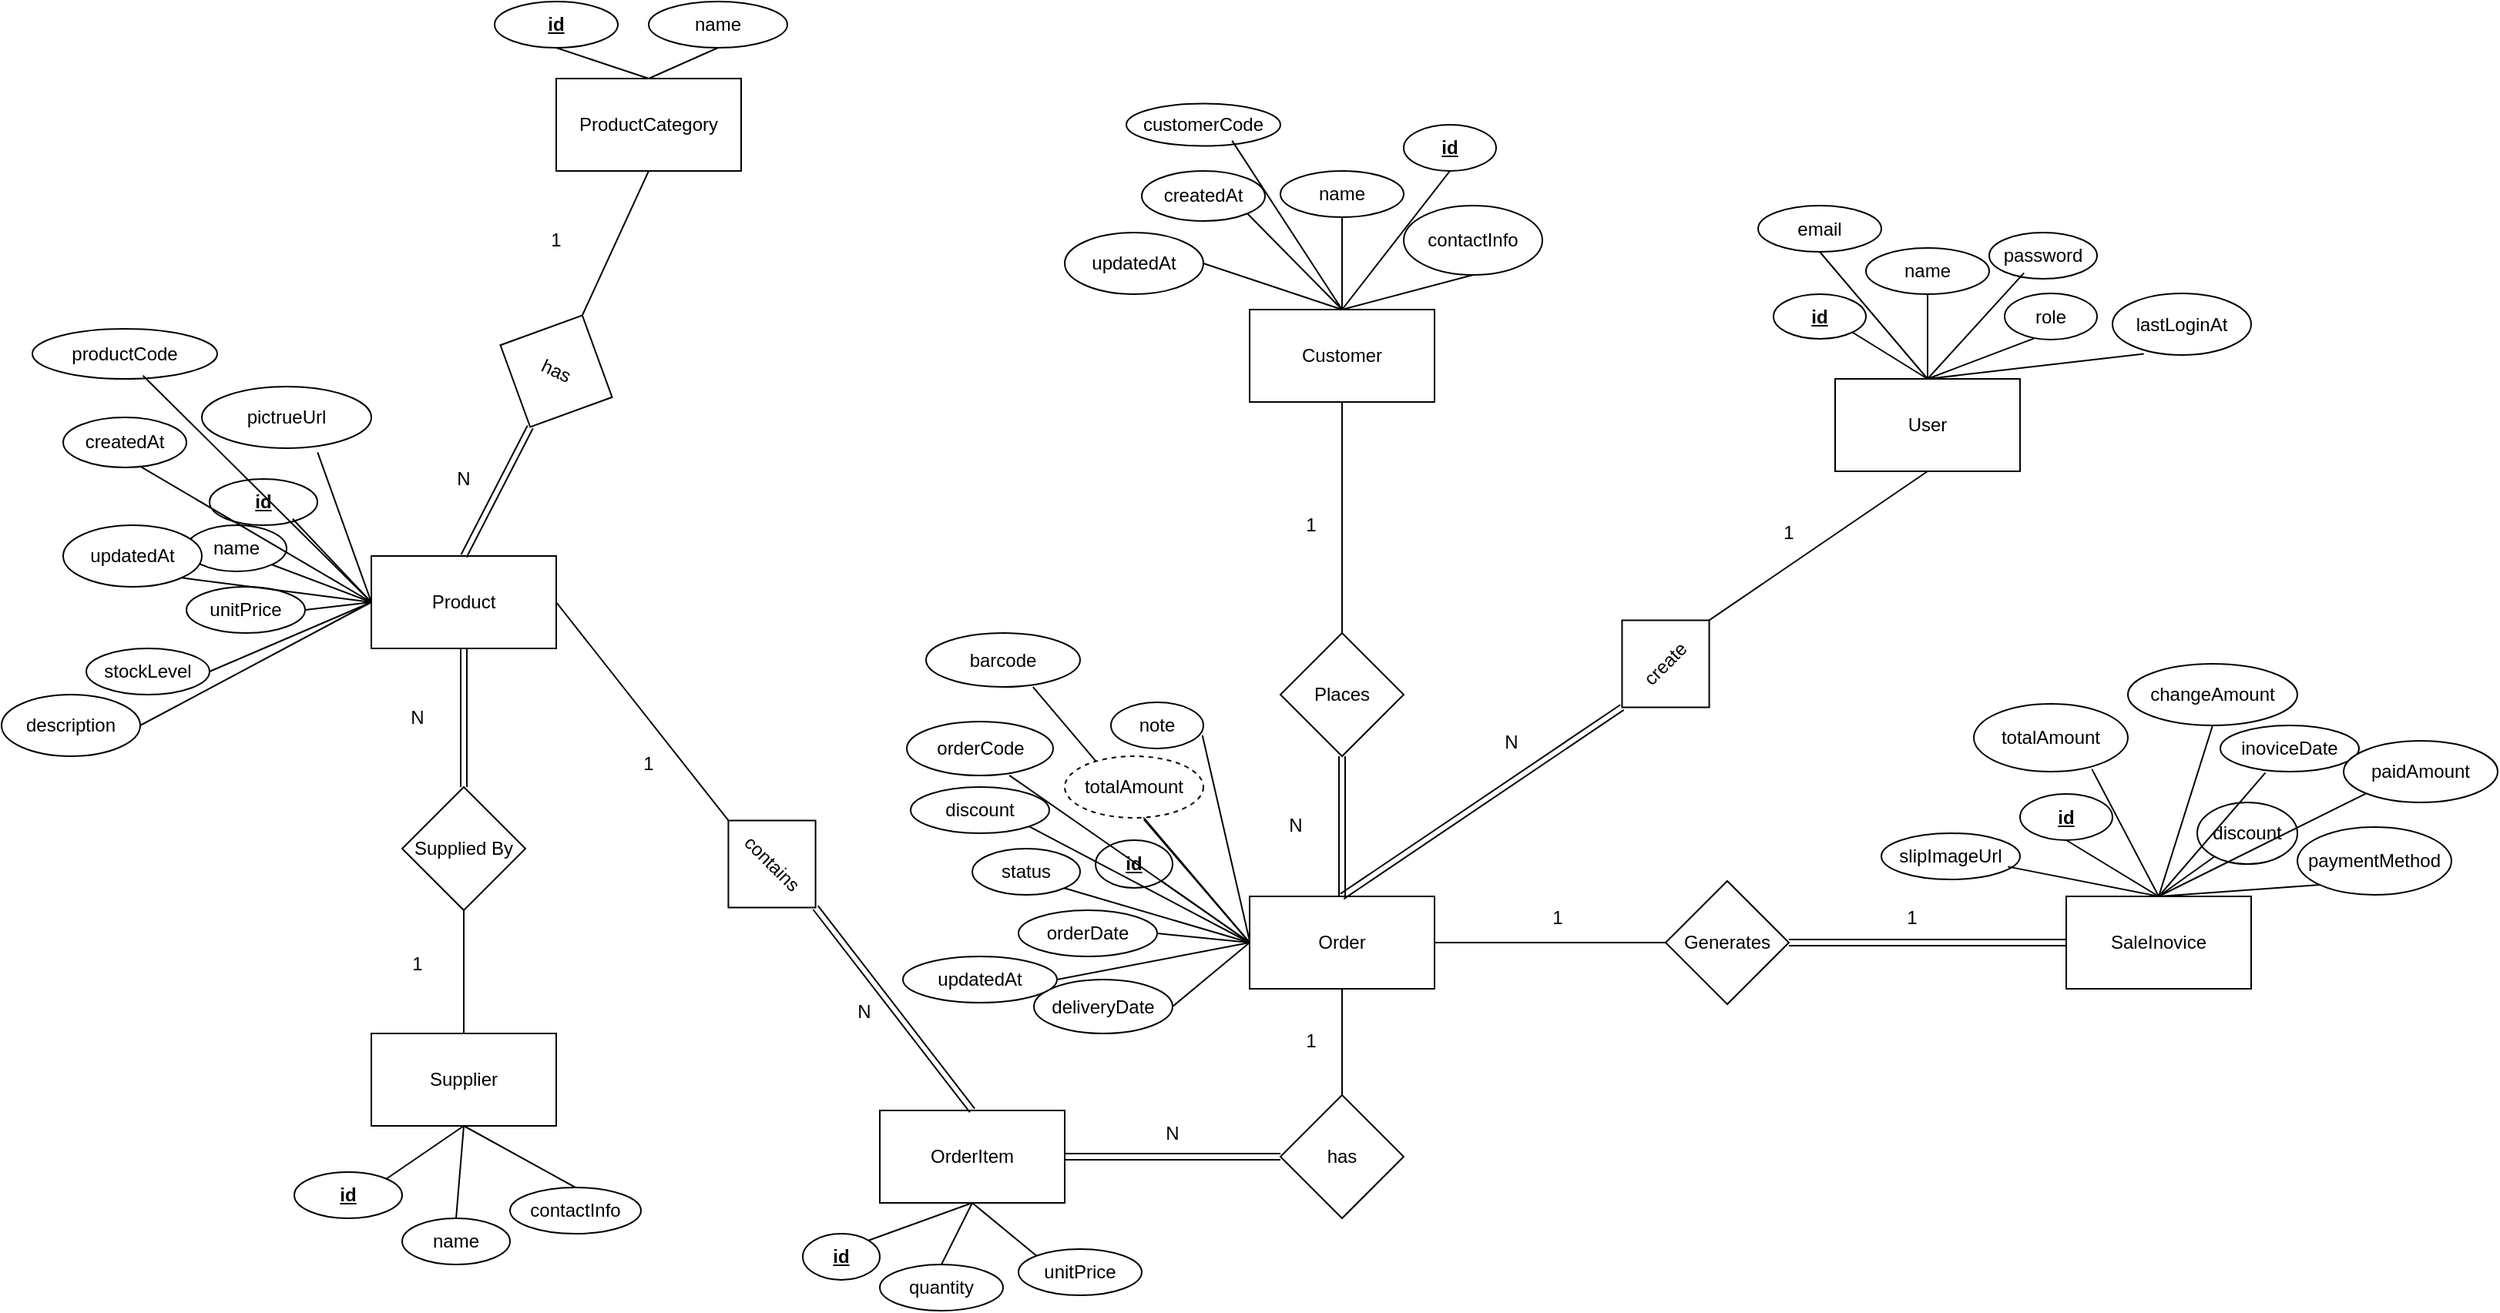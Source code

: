 <mxfile>
    <diagram id="i5YA57JeWS-5jJCg8eKy" name="Page-1">
        <mxGraphModel dx="718" dy="400" grid="1" gridSize="10" guides="1" tooltips="1" connect="1" arrows="1" fold="1" page="1" pageScale="1" pageWidth="850" pageHeight="1100" math="0" shadow="0">
            <root>
                <mxCell id="0"/>
                <mxCell id="1" parent="0"/>
                <mxCell id="2" value="ProductCategory" style="rounded=0;whiteSpace=wrap;html=1;" parent="1" vertex="1">
                    <mxGeometry x="360" y="200" width="120" height="60" as="geometry"/>
                </mxCell>
                <mxCell id="3" value="Product" style="rounded=0;whiteSpace=wrap;html=1;" parent="1" vertex="1">
                    <mxGeometry x="240" y="510" width="120" height="60" as="geometry"/>
                </mxCell>
                <mxCell id="4" value="Supplier" style="rounded=0;whiteSpace=wrap;html=1;" parent="1" vertex="1">
                    <mxGeometry x="240" y="820" width="120" height="60" as="geometry"/>
                </mxCell>
                <mxCell id="5" value="Order" style="rounded=0;whiteSpace=wrap;html=1;" parent="1" vertex="1">
                    <mxGeometry x="810" y="731" width="120" height="60" as="geometry"/>
                </mxCell>
                <mxCell id="6" value="Customer" style="rounded=0;whiteSpace=wrap;html=1;" parent="1" vertex="1">
                    <mxGeometry x="810" y="350" width="120" height="60" as="geometry"/>
                </mxCell>
                <mxCell id="7" value="SaleInovice" style="rounded=0;whiteSpace=wrap;html=1;" parent="1" vertex="1">
                    <mxGeometry x="1340" y="731" width="120" height="60" as="geometry"/>
                </mxCell>
                <mxCell id="8" value="OrderItem" style="rounded=0;whiteSpace=wrap;html=1;" parent="1" vertex="1">
                    <mxGeometry x="570" y="870" width="120" height="60" as="geometry"/>
                </mxCell>
                <mxCell id="9" value="&lt;u&gt;&lt;b&gt;id&lt;/b&gt;&lt;/u&gt;" style="ellipse;whiteSpace=wrap;html=1;" parent="1" vertex="1">
                    <mxGeometry x="320" y="150" width="80" height="30" as="geometry"/>
                </mxCell>
                <mxCell id="10" value="name" style="ellipse;whiteSpace=wrap;html=1;" parent="1" vertex="1">
                    <mxGeometry x="420" y="150" width="90" height="30" as="geometry"/>
                </mxCell>
                <mxCell id="11" value="" style="endArrow=none;html=1;entryX=0.5;entryY=1;entryDx=0;entryDy=0;exitX=0.5;exitY=0;exitDx=0;exitDy=0;" parent="1" source="2" target="9" edge="1">
                    <mxGeometry width="50" height="50" relative="1" as="geometry">
                        <mxPoint x="230" y="230" as="sourcePoint"/>
                        <mxPoint x="280" y="180" as="targetPoint"/>
                    </mxGeometry>
                </mxCell>
                <mxCell id="12" value="" style="endArrow=none;html=1;entryX=0.5;entryY=1;entryDx=0;entryDy=0;exitX=0.5;exitY=0;exitDx=0;exitDy=0;" parent="1" source="2" target="10" edge="1">
                    <mxGeometry width="50" height="50" relative="1" as="geometry">
                        <mxPoint x="300" y="230" as="sourcePoint"/>
                        <mxPoint x="520" y="160" as="targetPoint"/>
                    </mxGeometry>
                </mxCell>
                <mxCell id="13" value="has" style="rhombus;whiteSpace=wrap;html=1;rotation=25;" parent="1" vertex="1">
                    <mxGeometry x="320" y="350" width="80" height="80" as="geometry"/>
                </mxCell>
                <mxCell id="14" value="" style="endArrow=none;html=1;entryX=0.5;entryY=1;entryDx=0;entryDy=0;exitX=0.5;exitY=0;exitDx=0;exitDy=0;" parent="1" source="13" target="2" edge="1">
                    <mxGeometry width="50" height="50" relative="1" as="geometry">
                        <mxPoint x="180" y="410" as="sourcePoint"/>
                        <mxPoint x="230" y="360" as="targetPoint"/>
                    </mxGeometry>
                </mxCell>
                <mxCell id="16" value="1" style="text;html=1;align=center;verticalAlign=middle;whiteSpace=wrap;rounded=0;" parent="1" vertex="1">
                    <mxGeometry x="330" y="290" width="60" height="30" as="geometry"/>
                </mxCell>
                <mxCell id="17" value="N" style="text;html=1;align=center;verticalAlign=middle;whiteSpace=wrap;rounded=0;" parent="1" vertex="1">
                    <mxGeometry x="270" y="445" width="60" height="30" as="geometry"/>
                </mxCell>
                <mxCell id="18" value="&lt;u&gt;&lt;b&gt;id&lt;/b&gt;&lt;/u&gt;" style="ellipse;whiteSpace=wrap;html=1;" parent="1" vertex="1">
                    <mxGeometry x="135" y="460" width="70" height="30" as="geometry"/>
                </mxCell>
                <mxCell id="19" value="name" style="ellipse;whiteSpace=wrap;html=1;" parent="1" vertex="1">
                    <mxGeometry x="120" y="490" width="65" height="30" as="geometry"/>
                </mxCell>
                <mxCell id="20" value="unitPrice" style="ellipse;whiteSpace=wrap;html=1;" parent="1" vertex="1">
                    <mxGeometry x="120" y="530" width="77" height="30" as="geometry"/>
                </mxCell>
                <mxCell id="21" value="stockLevel" style="ellipse;whiteSpace=wrap;html=1;" parent="1" vertex="1">
                    <mxGeometry x="55" y="570" width="80" height="30" as="geometry"/>
                </mxCell>
                <mxCell id="22" value="description" style="ellipse;whiteSpace=wrap;html=1;" parent="1" vertex="1">
                    <mxGeometry y="600" width="90" height="40" as="geometry"/>
                </mxCell>
                <mxCell id="23" value="" style="endArrow=none;html=1;entryX=0;entryY=0.5;entryDx=0;entryDy=0;exitX=0.77;exitY=0.862;exitDx=0;exitDy=0;exitPerimeter=0;" parent="1" source="18" target="3" edge="1">
                    <mxGeometry width="50" height="50" relative="1" as="geometry">
                        <mxPoint x="160" y="710" as="sourcePoint"/>
                        <mxPoint x="210" y="660" as="targetPoint"/>
                    </mxGeometry>
                </mxCell>
                <mxCell id="24" value="" style="endArrow=none;html=1;entryX=0;entryY=0.5;entryDx=0;entryDy=0;exitX=1;exitY=1;exitDx=0;exitDy=0;" parent="1" source="19" target="3" edge="1">
                    <mxGeometry width="50" height="50" relative="1" as="geometry">
                        <mxPoint x="220" y="700" as="sourcePoint"/>
                        <mxPoint x="270" y="650" as="targetPoint"/>
                    </mxGeometry>
                </mxCell>
                <mxCell id="25" value="" style="endArrow=none;html=1;entryX=0;entryY=0.5;entryDx=0;entryDy=0;exitX=1;exitY=0.5;exitDx=0;exitDy=0;" parent="1" source="20" target="3" edge="1">
                    <mxGeometry width="50" height="50" relative="1" as="geometry">
                        <mxPoint x="200" y="740" as="sourcePoint"/>
                        <mxPoint x="250" y="690" as="targetPoint"/>
                    </mxGeometry>
                </mxCell>
                <mxCell id="26" value="" style="endArrow=none;html=1;entryX=0;entryY=0.5;entryDx=0;entryDy=0;exitX=1;exitY=0.5;exitDx=0;exitDy=0;" parent="1" source="21" target="3" edge="1">
                    <mxGeometry width="50" height="50" relative="1" as="geometry">
                        <mxPoint x="190" y="740" as="sourcePoint"/>
                        <mxPoint x="240" y="690" as="targetPoint"/>
                    </mxGeometry>
                </mxCell>
                <mxCell id="27" value="" style="endArrow=none;html=1;entryX=0;entryY=0.5;entryDx=0;entryDy=0;exitX=1;exitY=0.5;exitDx=0;exitDy=0;" parent="1" source="22" target="3" edge="1">
                    <mxGeometry width="50" height="50" relative="1" as="geometry">
                        <mxPoint x="200" y="710" as="sourcePoint"/>
                        <mxPoint x="250" y="660" as="targetPoint"/>
                    </mxGeometry>
                </mxCell>
                <mxCell id="28" value="&lt;b&gt;&lt;u&gt;id&lt;/u&gt;&lt;/b&gt;" style="ellipse;whiteSpace=wrap;html=1;" parent="1" vertex="1">
                    <mxGeometry x="190" y="910" width="70" height="30" as="geometry"/>
                </mxCell>
                <mxCell id="29" value="" style="endArrow=none;html=1;entryX=0.5;entryY=1;entryDx=0;entryDy=0;exitX=1;exitY=0;exitDx=0;exitDy=0;" parent="1" source="28" target="4" edge="1">
                    <mxGeometry width="50" height="50" relative="1" as="geometry">
                        <mxPoint x="240" y="970" as="sourcePoint"/>
                        <mxPoint x="290" y="920" as="targetPoint"/>
                    </mxGeometry>
                </mxCell>
                <mxCell id="30" value="name" style="ellipse;whiteSpace=wrap;html=1;" parent="1" vertex="1">
                    <mxGeometry x="260" y="940" width="70" height="30" as="geometry"/>
                </mxCell>
                <mxCell id="31" value="" style="endArrow=none;html=1;entryX=0.5;entryY=1;entryDx=0;entryDy=0;exitX=0.5;exitY=0;exitDx=0;exitDy=0;" parent="1" source="30" target="4" edge="1">
                    <mxGeometry width="50" height="50" relative="1" as="geometry">
                        <mxPoint x="300" y="990" as="sourcePoint"/>
                        <mxPoint x="350" y="940" as="targetPoint"/>
                    </mxGeometry>
                </mxCell>
                <mxCell id="32" value="contactInfo" style="ellipse;whiteSpace=wrap;html=1;" parent="1" vertex="1">
                    <mxGeometry x="330" y="920" width="85" height="30" as="geometry"/>
                </mxCell>
                <mxCell id="33" value="" style="endArrow=none;html=1;exitX=0.5;exitY=0;exitDx=0;exitDy=0;entryX=0.5;entryY=1;entryDx=0;entryDy=0;" parent="1" source="32" target="4" edge="1">
                    <mxGeometry width="50" height="50" relative="1" as="geometry">
                        <mxPoint x="430" y="880" as="sourcePoint"/>
                        <mxPoint x="480" y="830" as="targetPoint"/>
                    </mxGeometry>
                </mxCell>
                <mxCell id="35" value="Supplied By" style="rhombus;whiteSpace=wrap;html=1;" parent="1" vertex="1">
                    <mxGeometry x="260" y="660" width="80" height="80" as="geometry"/>
                </mxCell>
                <mxCell id="37" value="" style="endArrow=none;html=1;entryX=0.5;entryY=1;entryDx=0;entryDy=0;exitX=0.5;exitY=0;exitDx=0;exitDy=0;" parent="1" source="4" target="35" edge="1">
                    <mxGeometry width="50" height="50" relative="1" as="geometry">
                        <mxPoint x="80" y="850" as="sourcePoint"/>
                        <mxPoint x="130" y="800" as="targetPoint"/>
                    </mxGeometry>
                </mxCell>
                <mxCell id="43" value="&lt;u&gt;&lt;b&gt;id&lt;/b&gt;&lt;/u&gt;" style="ellipse;whiteSpace=wrap;html=1;" parent="1" vertex="1">
                    <mxGeometry x="910" y="230" width="60" height="30" as="geometry"/>
                </mxCell>
                <mxCell id="44" value="" style="endArrow=none;html=1;entryX=0.5;entryY=1;entryDx=0;entryDy=0;exitX=0.5;exitY=0;exitDx=0;exitDy=0;" parent="1" source="6" target="43" edge="1">
                    <mxGeometry width="50" height="50" relative="1" as="geometry">
                        <mxPoint x="680" y="340" as="sourcePoint"/>
                        <mxPoint x="730" y="290" as="targetPoint"/>
                    </mxGeometry>
                </mxCell>
                <mxCell id="45" value="name" style="ellipse;whiteSpace=wrap;html=1;" parent="1" vertex="1">
                    <mxGeometry x="830" y="260" width="80" height="30" as="geometry"/>
                </mxCell>
                <mxCell id="46" value="" style="endArrow=none;html=1;entryX=0.5;entryY=1;entryDx=0;entryDy=0;exitX=0.5;exitY=0;exitDx=0;exitDy=0;" parent="1" source="6" target="45" edge="1">
                    <mxGeometry width="50" height="50" relative="1" as="geometry">
                        <mxPoint x="660" y="370" as="sourcePoint"/>
                        <mxPoint x="710" y="320" as="targetPoint"/>
                    </mxGeometry>
                </mxCell>
                <mxCell id="47" value="contactInfo" style="ellipse;whiteSpace=wrap;html=1;" parent="1" vertex="1">
                    <mxGeometry x="910" y="282.5" width="90" height="45" as="geometry"/>
                </mxCell>
                <mxCell id="48" value="" style="endArrow=none;html=1;entryX=0.5;entryY=1;entryDx=0;entryDy=0;exitX=0.5;exitY=0;exitDx=0;exitDy=0;" parent="1" source="6" target="47" edge="1">
                    <mxGeometry width="50" height="50" relative="1" as="geometry">
                        <mxPoint x="560" y="340" as="sourcePoint"/>
                        <mxPoint x="610" y="290" as="targetPoint"/>
                    </mxGeometry>
                </mxCell>
                <mxCell id="49" value="" style="shape=link;html=1;exitX=0.5;exitY=1;exitDx=0;exitDy=0;entryX=0.5;entryY=0;entryDx=0;entryDy=0;" parent="1" source="13" target="3" edge="1">
                    <mxGeometry width="100" relative="1" as="geometry">
                        <mxPoint x="480" y="390" as="sourcePoint"/>
                        <mxPoint x="580" y="390" as="targetPoint"/>
                    </mxGeometry>
                </mxCell>
                <mxCell id="50" value="" style="shape=link;html=1;exitX=0.5;exitY=1;exitDx=0;exitDy=0;entryX=0.5;entryY=0;entryDx=0;entryDy=0;" parent="1" source="3" target="35" edge="1">
                    <mxGeometry width="100" relative="1" as="geometry">
                        <mxPoint x="430" y="650" as="sourcePoint"/>
                        <mxPoint x="530" y="650" as="targetPoint"/>
                    </mxGeometry>
                </mxCell>
                <mxCell id="51" value="1" style="text;html=1;align=center;verticalAlign=middle;whiteSpace=wrap;rounded=0;" parent="1" vertex="1">
                    <mxGeometry x="240" y="760" width="60" height="30" as="geometry"/>
                </mxCell>
                <mxCell id="52" value="N" style="text;html=1;align=center;verticalAlign=middle;whiteSpace=wrap;rounded=0;" parent="1" vertex="1">
                    <mxGeometry x="240" y="600" width="60" height="30" as="geometry"/>
                </mxCell>
                <mxCell id="53" value="Places" style="rhombus;whiteSpace=wrap;html=1;rotation=0;" parent="1" vertex="1">
                    <mxGeometry x="830" y="560" width="80" height="80" as="geometry"/>
                </mxCell>
                <mxCell id="54" value="" style="endArrow=none;html=1;entryX=0.5;entryY=1;entryDx=0;entryDy=0;exitX=0.5;exitY=0;exitDx=0;exitDy=0;" parent="1" source="53" target="6" edge="1">
                    <mxGeometry width="50" height="50" relative="1" as="geometry">
                        <mxPoint x="570" y="660" as="sourcePoint"/>
                        <mxPoint x="620" y="610" as="targetPoint"/>
                    </mxGeometry>
                </mxCell>
                <mxCell id="56" value="1" style="text;html=1;align=center;verticalAlign=middle;whiteSpace=wrap;rounded=0;" parent="1" vertex="1">
                    <mxGeometry x="820" y="475" width="60" height="30" as="geometry"/>
                </mxCell>
                <mxCell id="57" value="N" style="text;html=1;align=center;verticalAlign=middle;whiteSpace=wrap;rounded=0;" parent="1" vertex="1">
                    <mxGeometry x="810" y="670" width="60" height="30" as="geometry"/>
                </mxCell>
                <mxCell id="58" value="contains" style="rhombus;whiteSpace=wrap;html=1;rotation=45;" parent="1" vertex="1">
                    <mxGeometry x="460" y="670" width="80" height="80" as="geometry"/>
                </mxCell>
                <mxCell id="61" value="" style="endArrow=none;html=1;entryX=0;entryY=0.5;entryDx=0;entryDy=0;exitX=1;exitY=0.5;exitDx=0;exitDy=0;" parent="1" source="3" target="58" edge="1">
                    <mxGeometry width="50" height="50" relative="1" as="geometry">
                        <mxPoint x="370" y="660" as="sourcePoint"/>
                        <mxPoint x="420" y="610" as="targetPoint"/>
                    </mxGeometry>
                </mxCell>
                <mxCell id="62" value="1" style="text;html=1;align=center;verticalAlign=middle;whiteSpace=wrap;rounded=0;" parent="1" vertex="1">
                    <mxGeometry x="390" y="630" width="60" height="30" as="geometry"/>
                </mxCell>
                <mxCell id="63" value="has" style="rhombus;whiteSpace=wrap;html=1;" parent="1" vertex="1">
                    <mxGeometry x="830" y="860" width="80" height="80" as="geometry"/>
                </mxCell>
                <mxCell id="64" value="" style="endArrow=none;html=1;entryX=0.5;entryY=1;entryDx=0;entryDy=0;" parent="1" source="63" target="5" edge="1">
                    <mxGeometry width="50" height="50" relative="1" as="geometry">
                        <mxPoint x="650" y="850" as="sourcePoint"/>
                        <mxPoint x="700" y="800" as="targetPoint"/>
                    </mxGeometry>
                </mxCell>
                <mxCell id="66" value="" style="shape=link;html=1;entryX=0;entryY=0.5;entryDx=0;entryDy=0;exitX=1;exitY=0.5;exitDx=0;exitDy=0;" parent="1" source="8" target="63" edge="1">
                    <mxGeometry width="100" relative="1" as="geometry">
                        <mxPoint x="650" y="800" as="sourcePoint"/>
                        <mxPoint x="750" y="800" as="targetPoint"/>
                    </mxGeometry>
                </mxCell>
                <mxCell id="67" value="1" style="text;html=1;align=center;verticalAlign=middle;whiteSpace=wrap;rounded=0;" parent="1" vertex="1">
                    <mxGeometry x="820" y="810" width="60" height="30" as="geometry"/>
                </mxCell>
                <mxCell id="68" value="N" style="text;html=1;align=center;verticalAlign=middle;whiteSpace=wrap;rounded=0;" parent="1" vertex="1">
                    <mxGeometry x="730" y="870" width="60" height="30" as="geometry"/>
                </mxCell>
                <mxCell id="71" value="N" style="text;html=1;align=center;verticalAlign=middle;whiteSpace=wrap;rounded=0;" parent="1" vertex="1">
                    <mxGeometry x="530" y="791" width="60" height="30" as="geometry"/>
                </mxCell>
                <mxCell id="73" value="Generates" style="rhombus;whiteSpace=wrap;html=1;" parent="1" vertex="1">
                    <mxGeometry x="1080" y="721" width="80" height="80" as="geometry"/>
                </mxCell>
                <mxCell id="74" value="" style="endArrow=none;html=1;entryX=0;entryY=0.5;entryDx=0;entryDy=0;exitX=1;exitY=0.5;exitDx=0;exitDy=0;" parent="1" source="5" target="73" edge="1">
                    <mxGeometry width="50" height="50" relative="1" as="geometry">
                        <mxPoint x="950" y="890" as="sourcePoint"/>
                        <mxPoint x="1000" y="840" as="targetPoint"/>
                    </mxGeometry>
                </mxCell>
                <mxCell id="76" value="1" style="text;html=1;align=center;verticalAlign=middle;whiteSpace=wrap;rounded=0;" parent="1" vertex="1">
                    <mxGeometry x="980" y="730" width="60" height="30" as="geometry"/>
                </mxCell>
                <mxCell id="77" value="1" style="text;html=1;align=center;verticalAlign=middle;whiteSpace=wrap;rounded=0;" parent="1" vertex="1">
                    <mxGeometry x="1210" y="730" width="60" height="30" as="geometry"/>
                </mxCell>
                <mxCell id="78" value="" style="shape=link;html=1;exitX=1;exitY=0.5;exitDx=0;exitDy=0;entryX=0.5;entryY=0;entryDx=0;entryDy=0;" parent="1" source="58" target="8" edge="1">
                    <mxGeometry width="100" relative="1" as="geometry">
                        <mxPoint x="620" y="750" as="sourcePoint"/>
                        <mxPoint x="720" y="750" as="targetPoint"/>
                    </mxGeometry>
                </mxCell>
                <mxCell id="79" value="" style="shape=link;html=1;entryX=0;entryY=0.5;entryDx=0;entryDy=0;" parent="1" source="73" target="7" edge="1">
                    <mxGeometry width="100" relative="1" as="geometry">
                        <mxPoint x="1120" y="800" as="sourcePoint"/>
                        <mxPoint x="1220" y="800" as="targetPoint"/>
                    </mxGeometry>
                </mxCell>
                <mxCell id="80" value="" style="shape=link;html=1;entryX=0.5;entryY=1;entryDx=0;entryDy=0;" parent="1" source="5" target="53" edge="1">
                    <mxGeometry width="100" relative="1" as="geometry">
                        <mxPoint x="590" y="640" as="sourcePoint"/>
                        <mxPoint x="690" y="640" as="targetPoint"/>
                    </mxGeometry>
                </mxCell>
                <mxCell id="81" value="quantity" style="ellipse;whiteSpace=wrap;html=1;" parent="1" vertex="1">
                    <mxGeometry x="570" y="970" width="80" height="30" as="geometry"/>
                </mxCell>
                <mxCell id="82" value="unitPrice" style="ellipse;whiteSpace=wrap;html=1;" parent="1" vertex="1">
                    <mxGeometry x="660" y="960" width="80" height="30" as="geometry"/>
                </mxCell>
                <mxCell id="83" value="&lt;u&gt;&lt;b&gt;id&lt;/b&gt;&lt;/u&gt;" style="ellipse;whiteSpace=wrap;html=1;" parent="1" vertex="1">
                    <mxGeometry x="520" y="950" width="50" height="30" as="geometry"/>
                </mxCell>
                <mxCell id="85" value="" style="endArrow=none;html=1;entryX=0.5;entryY=1;entryDx=0;entryDy=0;exitX=1;exitY=0;exitDx=0;exitDy=0;" parent="1" source="83" target="8" edge="1">
                    <mxGeometry width="50" height="50" relative="1" as="geometry">
                        <mxPoint x="410" y="1050" as="sourcePoint"/>
                        <mxPoint x="460" y="1000" as="targetPoint"/>
                    </mxGeometry>
                </mxCell>
                <mxCell id="86" value="" style="endArrow=none;html=1;entryX=0.5;entryY=1;entryDx=0;entryDy=0;exitX=0.5;exitY=0;exitDx=0;exitDy=0;" parent="1" source="81" target="8" edge="1">
                    <mxGeometry width="50" height="50" relative="1" as="geometry">
                        <mxPoint x="450" y="1040" as="sourcePoint"/>
                        <mxPoint x="500" y="990" as="targetPoint"/>
                    </mxGeometry>
                </mxCell>
                <mxCell id="87" value="" style="endArrow=none;html=1;entryX=0.5;entryY=1;entryDx=0;entryDy=0;exitX=0;exitY=0;exitDx=0;exitDy=0;" parent="1" source="82" target="8" edge="1">
                    <mxGeometry width="50" height="50" relative="1" as="geometry">
                        <mxPoint x="330" y="1070" as="sourcePoint"/>
                        <mxPoint x="380" y="1020" as="targetPoint"/>
                    </mxGeometry>
                </mxCell>
                <mxCell id="89" value="&lt;u&gt;&lt;b&gt;id&lt;/b&gt;&lt;/u&gt;" style="ellipse;whiteSpace=wrap;html=1;" parent="1" vertex="1">
                    <mxGeometry x="710" y="694.5" width="50" height="31" as="geometry"/>
                </mxCell>
                <mxCell id="90" value="" style="endArrow=none;html=1;entryX=0;entryY=0.5;entryDx=0;entryDy=0;exitX=1;exitY=1;exitDx=0;exitDy=0;" parent="1" source="89" target="5" edge="1">
                    <mxGeometry width="50" height="50" relative="1" as="geometry">
                        <mxPoint x="660" y="820" as="sourcePoint"/>
                        <mxPoint x="710" y="770" as="targetPoint"/>
                    </mxGeometry>
                </mxCell>
                <mxCell id="92" value="discount" style="ellipse;whiteSpace=wrap;html=1;" parent="1" vertex="1">
                    <mxGeometry x="1425" y="670" width="65" height="40" as="geometry"/>
                </mxCell>
                <mxCell id="94" value="orderDate" style="ellipse;whiteSpace=wrap;html=1;" parent="1" vertex="1">
                    <mxGeometry x="660" y="740" width="90" height="30" as="geometry"/>
                </mxCell>
                <mxCell id="95" value="deliveryDate" style="ellipse;whiteSpace=wrap;html=1;" parent="1" vertex="1">
                    <mxGeometry x="670" y="785" width="90" height="35" as="geometry"/>
                </mxCell>
                <mxCell id="96" value="" style="endArrow=none;html=1;entryX=0;entryY=0.5;entryDx=0;entryDy=0;exitX=1;exitY=0.5;exitDx=0;exitDy=0;" parent="1" source="94" target="5" edge="1">
                    <mxGeometry width="50" height="50" relative="1" as="geometry">
                        <mxPoint x="630" y="830" as="sourcePoint"/>
                        <mxPoint x="680" y="780" as="targetPoint"/>
                    </mxGeometry>
                </mxCell>
                <mxCell id="97" value="" style="endArrow=none;html=1;entryX=0;entryY=0.5;entryDx=0;entryDy=0;exitX=1;exitY=0.5;exitDx=0;exitDy=0;" parent="1" source="95" target="5" edge="1">
                    <mxGeometry width="50" height="50" relative="1" as="geometry">
                        <mxPoint x="780" y="880" as="sourcePoint"/>
                        <mxPoint x="830" y="830" as="targetPoint"/>
                    </mxGeometry>
                </mxCell>
                <mxCell id="99" value="&lt;b&gt;&lt;u&gt;id&lt;/u&gt;&lt;/b&gt;" style="ellipse;whiteSpace=wrap;html=1;" parent="1" vertex="1">
                    <mxGeometry x="1310" y="664.5" width="60" height="30" as="geometry"/>
                </mxCell>
                <mxCell id="100" value="" style="endArrow=none;html=1;entryX=0.5;entryY=0;entryDx=0;entryDy=0;exitX=0.5;exitY=1;exitDx=0;exitDy=0;" parent="1" source="99" target="7" edge="1">
                    <mxGeometry width="50" height="50" relative="1" as="geometry">
                        <mxPoint x="1260" y="870" as="sourcePoint"/>
                        <mxPoint x="1310" y="820" as="targetPoint"/>
                    </mxGeometry>
                </mxCell>
                <mxCell id="101" value="inoviceDate" style="ellipse;whiteSpace=wrap;html=1;" parent="1" vertex="1">
                    <mxGeometry x="1440" y="620" width="90" height="30" as="geometry"/>
                </mxCell>
                <mxCell id="102" value="paidAmount" style="ellipse;whiteSpace=wrap;html=1;" parent="1" vertex="1">
                    <mxGeometry x="1520" y="630" width="100" height="40" as="geometry"/>
                </mxCell>
                <mxCell id="103" value="changeAmount" style="ellipse;whiteSpace=wrap;html=1;" parent="1" vertex="1">
                    <mxGeometry x="1380" y="580" width="110" height="40" as="geometry"/>
                </mxCell>
                <mxCell id="104" value="paymentMethod" style="ellipse;whiteSpace=wrap;html=1;" parent="1" vertex="1">
                    <mxGeometry x="1490" y="686" width="100" height="44" as="geometry"/>
                </mxCell>
                <mxCell id="105" value="" style="endArrow=none;html=1;entryX=0.766;entryY=0.962;entryDx=0;entryDy=0;exitX=0.5;exitY=0;exitDx=0;exitDy=0;entryPerimeter=0;" parent="1" source="7" target="163" edge="1">
                    <mxGeometry width="50" height="50" relative="1" as="geometry">
                        <mxPoint x="1440" y="720" as="sourcePoint"/>
                        <mxPoint x="1375" y="660" as="targetPoint"/>
                    </mxGeometry>
                </mxCell>
                <mxCell id="106" value="" style="endArrow=none;html=1;entryX=0.5;entryY=1;entryDx=0;entryDy=0;exitX=0.5;exitY=0;exitDx=0;exitDy=0;" parent="1" source="7" target="103" edge="1">
                    <mxGeometry width="50" height="50" relative="1" as="geometry">
                        <mxPoint x="1480" y="720" as="sourcePoint"/>
                        <mxPoint x="1530" y="670" as="targetPoint"/>
                    </mxGeometry>
                </mxCell>
                <mxCell id="107" value="" style="endArrow=none;html=1;entryX=0;entryY=1;entryDx=0;entryDy=0;exitX=0.5;exitY=0;exitDx=0;exitDy=0;" parent="1" source="7" target="104" edge="1">
                    <mxGeometry width="50" height="50" relative="1" as="geometry">
                        <mxPoint x="1480" y="870" as="sourcePoint"/>
                        <mxPoint x="1530" y="820" as="targetPoint"/>
                    </mxGeometry>
                </mxCell>
                <mxCell id="108" value="" style="endArrow=none;html=1;exitX=0.5;exitY=0;exitDx=0;exitDy=0;" parent="1" source="7" target="92" edge="1">
                    <mxGeometry width="50" height="50" relative="1" as="geometry">
                        <mxPoint x="1130" y="640" as="sourcePoint"/>
                        <mxPoint x="1510" y="620" as="targetPoint"/>
                    </mxGeometry>
                </mxCell>
                <mxCell id="109" value="" style="endArrow=none;html=1;entryX=0;entryY=1;entryDx=0;entryDy=0;exitX=0.5;exitY=0;exitDx=0;exitDy=0;" parent="1" source="7" target="102" edge="1">
                    <mxGeometry width="50" height="50" relative="1" as="geometry">
                        <mxPoint x="1130" y="660" as="sourcePoint"/>
                        <mxPoint x="1180" y="610" as="targetPoint"/>
                    </mxGeometry>
                </mxCell>
                <mxCell id="110" value="" style="endArrow=none;html=1;entryX=0.325;entryY=1.024;entryDx=0;entryDy=0;entryPerimeter=0;exitX=0.5;exitY=0;exitDx=0;exitDy=0;" parent="1" source="7" target="101" edge="1">
                    <mxGeometry width="50" height="50" relative="1" as="geometry">
                        <mxPoint x="1210" y="630" as="sourcePoint"/>
                        <mxPoint x="1260" y="580" as="targetPoint"/>
                    </mxGeometry>
                </mxCell>
                <mxCell id="111" value="status" style="ellipse;whiteSpace=wrap;html=1;" parent="1" vertex="1">
                    <mxGeometry x="630" y="700" width="70" height="30" as="geometry"/>
                </mxCell>
                <mxCell id="112" value="" style="endArrow=none;html=1;exitX=0;exitY=0.5;exitDx=0;exitDy=0;entryX=1;entryY=1;entryDx=0;entryDy=0;" parent="1" source="5" target="111" edge="1">
                    <mxGeometry width="50" height="50" relative="1" as="geometry">
                        <mxPoint x="580" y="760" as="sourcePoint"/>
                        <mxPoint x="630" y="710" as="targetPoint"/>
                    </mxGeometry>
                </mxCell>
                <mxCell id="114" value="discount" style="ellipse;whiteSpace=wrap;html=1;" parent="1" vertex="1">
                    <mxGeometry x="590" y="660" width="90" height="30" as="geometry"/>
                </mxCell>
                <mxCell id="115" value="" style="endArrow=none;html=1;exitX=0;exitY=0.5;exitDx=0;exitDy=0;entryX=0.571;entryY=1.027;entryDx=0;entryDy=0;entryPerimeter=0;" parent="1" source="5" target="162" edge="1">
                    <mxGeometry width="50" height="50" relative="1" as="geometry">
                        <mxPoint x="690" y="640" as="sourcePoint"/>
                        <mxPoint x="766.82" y="680.142" as="targetPoint"/>
                    </mxGeometry>
                </mxCell>
                <mxCell id="116" value="" style="endArrow=none;html=1;exitX=0;exitY=0.5;exitDx=0;exitDy=0;entryX=1;entryY=1;entryDx=0;entryDy=0;" parent="1" source="5" target="114" edge="1">
                    <mxGeometry width="50" height="50" relative="1" as="geometry">
                        <mxPoint x="630" y="790" as="sourcePoint"/>
                        <mxPoint x="680" y="740" as="targetPoint"/>
                    </mxGeometry>
                </mxCell>
                <mxCell id="117" value="createdAt" style="ellipse;whiteSpace=wrap;html=1;" parent="1" vertex="1">
                    <mxGeometry x="740" y="260" width="80" height="32.5" as="geometry"/>
                </mxCell>
                <mxCell id="118" value="" style="endArrow=none;html=1;exitX=0.5;exitY=0;exitDx=0;exitDy=0;entryX=1;entryY=1;entryDx=0;entryDy=0;" parent="1" source="6" target="117" edge="1">
                    <mxGeometry width="50" height="50" relative="1" as="geometry">
                        <mxPoint x="650" y="410" as="sourcePoint"/>
                        <mxPoint x="700" y="360" as="targetPoint"/>
                    </mxGeometry>
                </mxCell>
                <mxCell id="119" value="updatedAt" style="ellipse;whiteSpace=wrap;html=1;" parent="1" vertex="1">
                    <mxGeometry x="690" y="300" width="90" height="40" as="geometry"/>
                </mxCell>
                <mxCell id="120" value="" style="endArrow=none;html=1;entryX=0.5;entryY=0;entryDx=0;entryDy=0;exitX=1;exitY=0.5;exitDx=0;exitDy=0;" parent="1" source="119" target="6" edge="1">
                    <mxGeometry width="50" height="50" relative="1" as="geometry">
                        <mxPoint x="720" y="420" as="sourcePoint"/>
                        <mxPoint x="770" y="370" as="targetPoint"/>
                    </mxGeometry>
                </mxCell>
                <mxCell id="122" value="createdAt" style="ellipse;whiteSpace=wrap;html=1;" parent="1" vertex="1">
                    <mxGeometry x="40" y="420" width="80" height="32.5" as="geometry"/>
                </mxCell>
                <mxCell id="123" value="updatedAt" style="ellipse;whiteSpace=wrap;html=1;" parent="1" vertex="1">
                    <mxGeometry x="40" y="490" width="90" height="40" as="geometry"/>
                </mxCell>
                <mxCell id="125" value="" style="endArrow=none;html=1;exitX=0;exitY=0.5;exitDx=0;exitDy=0;entryX=1;entryY=1;entryDx=0;entryDy=0;" parent="1" source="3" target="123" edge="1">
                    <mxGeometry width="50" height="50" relative="1" as="geometry">
                        <mxPoint x="-20" y="500" as="sourcePoint"/>
                        <mxPoint x="30" y="450" as="targetPoint"/>
                    </mxGeometry>
                </mxCell>
                <mxCell id="126" value="" style="endArrow=none;html=1;exitX=0;exitY=0.5;exitDx=0;exitDy=0;entryX=0.62;entryY=0.972;entryDx=0;entryDy=0;entryPerimeter=0;" parent="1" source="3" target="122" edge="1">
                    <mxGeometry width="50" height="50" relative="1" as="geometry">
                        <mxPoint x="60" y="440" as="sourcePoint"/>
                        <mxPoint x="110" y="390" as="targetPoint"/>
                    </mxGeometry>
                </mxCell>
                <mxCell id="127" value="updatedAt" style="ellipse;whiteSpace=wrap;html=1;" parent="1" vertex="1">
                    <mxGeometry x="585" y="770" width="100" height="30" as="geometry"/>
                </mxCell>
                <mxCell id="128" value="" style="endArrow=none;html=1;exitX=0;exitY=0.5;exitDx=0;exitDy=0;entryX=1;entryY=0.5;entryDx=0;entryDy=0;" parent="1" source="5" target="127" edge="1">
                    <mxGeometry width="50" height="50" relative="1" as="geometry">
                        <mxPoint x="560" y="670" as="sourcePoint"/>
                        <mxPoint x="610" y="620" as="targetPoint"/>
                    </mxGeometry>
                </mxCell>
                <mxCell id="129" value="note" style="ellipse;whiteSpace=wrap;html=1;" parent="1" vertex="1">
                    <mxGeometry x="720" y="605" width="60" height="30" as="geometry"/>
                </mxCell>
                <mxCell id="130" value="" style="endArrow=none;html=1;exitX=0.989;exitY=0.711;exitDx=0;exitDy=0;exitPerimeter=0;" parent="1" source="129" edge="1">
                    <mxGeometry width="50" height="50" relative="1" as="geometry">
                        <mxPoint x="680" y="620" as="sourcePoint"/>
                        <mxPoint x="810" y="760" as="targetPoint"/>
                    </mxGeometry>
                </mxCell>
                <mxCell id="131" value="pictrueUrl" style="ellipse;whiteSpace=wrap;html=1;" parent="1" vertex="1">
                    <mxGeometry x="130" y="400" width="110" height="40" as="geometry"/>
                </mxCell>
                <mxCell id="132" value="" style="endArrow=none;html=1;exitX=0;exitY=0.5;exitDx=0;exitDy=0;entryX=0.683;entryY=1.068;entryDx=0;entryDy=0;entryPerimeter=0;" parent="1" source="3" target="131" edge="1">
                    <mxGeometry width="50" height="50" relative="1" as="geometry">
                        <mxPoint x="210" y="440" as="sourcePoint"/>
                        <mxPoint x="260" y="390" as="targetPoint"/>
                    </mxGeometry>
                </mxCell>
                <mxCell id="133" value="slipImageUrl" style="ellipse;whiteSpace=wrap;html=1;" parent="1" vertex="1">
                    <mxGeometry x="1220" y="690" width="90" height="30" as="geometry"/>
                </mxCell>
                <mxCell id="134" value="" style="endArrow=none;html=1;exitX=0.5;exitY=0;exitDx=0;exitDy=0;entryX=0.912;entryY=0.723;entryDx=0;entryDy=0;entryPerimeter=0;" parent="1" source="7" target="133" edge="1">
                    <mxGeometry width="50" height="50" relative="1" as="geometry">
                        <mxPoint x="1140" y="700" as="sourcePoint"/>
                        <mxPoint x="1190" y="650" as="targetPoint"/>
                    </mxGeometry>
                </mxCell>
                <mxCell id="135" value="User" style="rounded=0;whiteSpace=wrap;html=1;" parent="1" vertex="1">
                    <mxGeometry x="1190" y="395" width="120" height="60" as="geometry"/>
                </mxCell>
                <mxCell id="136" value="&lt;b&gt;&lt;u&gt;id&lt;/u&gt;&lt;/b&gt;" style="ellipse;whiteSpace=wrap;html=1;" parent="1" vertex="1">
                    <mxGeometry x="1150" y="340" width="60" height="29" as="geometry"/>
                </mxCell>
                <mxCell id="137" value="" style="endArrow=none;html=1;exitX=0.5;exitY=0;exitDx=0;exitDy=0;entryX=1;entryY=1;entryDx=0;entryDy=0;" parent="1" source="135" target="136" edge="1">
                    <mxGeometry width="50" height="50" relative="1" as="geometry">
                        <mxPoint x="1230" y="370" as="sourcePoint"/>
                        <mxPoint x="1280" y="320" as="targetPoint"/>
                    </mxGeometry>
                </mxCell>
                <mxCell id="138" value="name" style="ellipse;whiteSpace=wrap;html=1;" parent="1" vertex="1">
                    <mxGeometry x="1210" y="310" width="80" height="30" as="geometry"/>
                </mxCell>
                <mxCell id="139" value="" style="endArrow=none;html=1;exitX=0.5;exitY=0;exitDx=0;exitDy=0;entryX=0.5;entryY=1;entryDx=0;entryDy=0;" parent="1" source="135" target="138" edge="1">
                    <mxGeometry width="50" height="50" relative="1" as="geometry">
                        <mxPoint x="1310" y="360" as="sourcePoint"/>
                        <mxPoint x="1300" y="310" as="targetPoint"/>
                    </mxGeometry>
                </mxCell>
                <mxCell id="140" value="password" style="ellipse;whiteSpace=wrap;html=1;" parent="1" vertex="1">
                    <mxGeometry x="1290" y="300" width="70" height="30" as="geometry"/>
                </mxCell>
                <mxCell id="141" value="" style="endArrow=none;html=1;exitX=0.5;exitY=0;exitDx=0;exitDy=0;entryX=0.323;entryY=0.872;entryDx=0;entryDy=0;entryPerimeter=0;" parent="1" source="135" target="140" edge="1">
                    <mxGeometry width="50" height="50" relative="1" as="geometry">
                        <mxPoint x="1350" y="460" as="sourcePoint"/>
                        <mxPoint x="1400" y="410" as="targetPoint"/>
                    </mxGeometry>
                </mxCell>
                <mxCell id="142" value="role" style="ellipse;whiteSpace=wrap;html=1;" parent="1" vertex="1">
                    <mxGeometry x="1300" y="339.5" width="60" height="30" as="geometry"/>
                </mxCell>
                <mxCell id="143" value="" style="endArrow=none;html=1;exitX=0.5;exitY=0;exitDx=0;exitDy=0;entryX=0.315;entryY=0.976;entryDx=0;entryDy=0;entryPerimeter=0;" parent="1" source="135" target="142" edge="1">
                    <mxGeometry width="50" height="50" relative="1" as="geometry">
                        <mxPoint x="1390" y="450" as="sourcePoint"/>
                        <mxPoint x="1440" y="400" as="targetPoint"/>
                    </mxGeometry>
                </mxCell>
                <mxCell id="144" value="" style="endArrow=none;html=1;exitX=0.5;exitY=0;exitDx=0;exitDy=0;entryX=0.226;entryY=0.982;entryDx=0;entryDy=0;entryPerimeter=0;" parent="1" source="135" target="145" edge="1">
                    <mxGeometry width="50" height="50" relative="1" as="geometry">
                        <mxPoint x="1470" y="400" as="sourcePoint"/>
                        <mxPoint x="1520" y="350" as="targetPoint"/>
                    </mxGeometry>
                </mxCell>
                <mxCell id="145" value="lastLoginAt" style="ellipse;whiteSpace=wrap;html=1;" parent="1" vertex="1">
                    <mxGeometry x="1370" y="339.5" width="90" height="40" as="geometry"/>
                </mxCell>
                <mxCell id="146" value="create" style="rhombus;whiteSpace=wrap;html=1;rotation=-45;" parent="1" vertex="1">
                    <mxGeometry x="1040" y="540" width="80" height="80" as="geometry"/>
                </mxCell>
                <mxCell id="148" value="" style="endArrow=none;html=1;entryX=0.5;entryY=1;entryDx=0;entryDy=0;exitX=1;exitY=0.5;exitDx=0;exitDy=0;" parent="1" source="146" target="135" edge="1">
                    <mxGeometry width="50" height="50" relative="1" as="geometry">
                        <mxPoint x="1030" y="500" as="sourcePoint"/>
                        <mxPoint x="1080" y="450" as="targetPoint"/>
                    </mxGeometry>
                </mxCell>
                <mxCell id="149" value="" style="shape=link;html=1;exitX=0.5;exitY=0;exitDx=0;exitDy=0;entryX=0;entryY=0.5;entryDx=0;entryDy=0;" parent="1" source="5" target="146" edge="1">
                    <mxGeometry width="100" relative="1" as="geometry">
                        <mxPoint x="1010" y="610" as="sourcePoint"/>
                        <mxPoint x="1110" y="610" as="targetPoint"/>
                    </mxGeometry>
                </mxCell>
                <mxCell id="150" value="1" style="text;html=1;align=center;verticalAlign=middle;whiteSpace=wrap;rounded=0;" parent="1" vertex="1">
                    <mxGeometry x="1130" y="480" width="60" height="30" as="geometry"/>
                </mxCell>
                <mxCell id="151" value="N" style="text;html=1;align=center;verticalAlign=middle;whiteSpace=wrap;rounded=0;" parent="1" vertex="1">
                    <mxGeometry x="950" y="616" width="60" height="30" as="geometry"/>
                </mxCell>
                <mxCell id="152" value="email" style="ellipse;whiteSpace=wrap;html=1;" parent="1" vertex="1">
                    <mxGeometry x="1140" y="282.5" width="80" height="30" as="geometry"/>
                </mxCell>
                <mxCell id="153" value="" style="endArrow=none;html=1;entryX=0.5;entryY=1;entryDx=0;entryDy=0;exitX=0.5;exitY=0;exitDx=0;exitDy=0;" parent="1" source="135" target="152" edge="1">
                    <mxGeometry width="50" height="50" relative="1" as="geometry">
                        <mxPoint x="1100" y="330" as="sourcePoint"/>
                        <mxPoint x="1150" y="280" as="targetPoint"/>
                    </mxGeometry>
                </mxCell>
                <mxCell id="154" value="orderCode" style="ellipse;whiteSpace=wrap;html=1;" parent="1" vertex="1">
                    <mxGeometry x="587.5" y="617.5" width="95" height="35" as="geometry"/>
                </mxCell>
                <mxCell id="155" value="" style="endArrow=none;html=1;entryX=0.701;entryY=0.998;entryDx=0;entryDy=0;entryPerimeter=0;exitX=0;exitY=0.5;exitDx=0;exitDy=0;" parent="1" source="5" target="154" edge="1">
                    <mxGeometry width="50" height="50" relative="1" as="geometry">
                        <mxPoint x="520" y="690" as="sourcePoint"/>
                        <mxPoint x="570" y="640" as="targetPoint"/>
                    </mxGeometry>
                </mxCell>
                <mxCell id="156" value="customerCode" style="ellipse;whiteSpace=wrap;html=1;" parent="1" vertex="1">
                    <mxGeometry x="730" y="216.25" width="100" height="27.5" as="geometry"/>
                </mxCell>
                <mxCell id="157" value="" style="endArrow=none;html=1;exitX=0.686;exitY=0.875;exitDx=0;exitDy=0;exitPerimeter=0;" parent="1" source="156" edge="1">
                    <mxGeometry width="50" height="50" relative="1" as="geometry">
                        <mxPoint x="710" y="480" as="sourcePoint"/>
                        <mxPoint x="870" y="350" as="targetPoint"/>
                    </mxGeometry>
                </mxCell>
                <mxCell id="158" value="productCode" style="ellipse;whiteSpace=wrap;html=1;" parent="1" vertex="1">
                    <mxGeometry x="20" y="362.5" width="120" height="32.5" as="geometry"/>
                </mxCell>
                <mxCell id="159" value="" style="endArrow=none;html=1;entryX=0.598;entryY=0.934;entryDx=0;entryDy=0;entryPerimeter=0;exitX=0;exitY=0.5;exitDx=0;exitDy=0;" parent="1" source="3" target="158" edge="1">
                    <mxGeometry width="50" height="50" relative="1" as="geometry">
                        <mxPoint x="440" y="480" as="sourcePoint"/>
                        <mxPoint x="490" y="430" as="targetPoint"/>
                    </mxGeometry>
                </mxCell>
                <mxCell id="160" value="barcode" style="ellipse;whiteSpace=wrap;html=1;" parent="1" vertex="1">
                    <mxGeometry x="600" y="560" width="100" height="35" as="geometry"/>
                </mxCell>
                <mxCell id="161" value="" style="endArrow=none;html=1;entryX=0.694;entryY=1.001;entryDx=0;entryDy=0;entryPerimeter=0;exitX=0;exitY=0.5;exitDx=0;exitDy=0;" parent="1" source="5" target="160" edge="1">
                    <mxGeometry width="50" height="50" relative="1" as="geometry">
                        <mxPoint x="490" y="680" as="sourcePoint"/>
                        <mxPoint x="540" y="630" as="targetPoint"/>
                    </mxGeometry>
                </mxCell>
                <mxCell id="162" value="totalAmount" style="ellipse;whiteSpace=wrap;html=1;strokeColor=default;fontFamily=Helvetica;fontSize=12;fontColor=default;fillColor=default;dashed=1" vertex="1" parent="1">
                    <mxGeometry x="690" y="640" width="90" height="40" as="geometry"/>
                </mxCell>
                <mxCell id="163" value="totalAmount" style="ellipse;whiteSpace=wrap;html=1;" vertex="1" parent="1">
                    <mxGeometry x="1280" y="606" width="100" height="44" as="geometry"/>
                </mxCell>
            </root>
        </mxGraphModel>
    </diagram>
</mxfile>